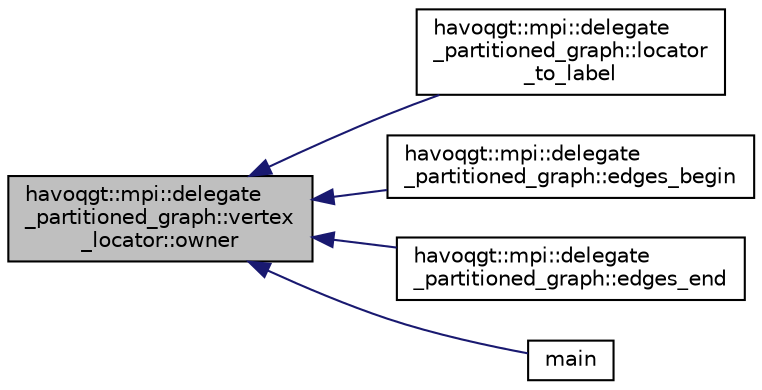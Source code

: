 digraph "havoqgt::mpi::delegate_partitioned_graph::vertex_locator::owner"
{
  edge [fontname="Helvetica",fontsize="10",labelfontname="Helvetica",labelfontsize="10"];
  node [fontname="Helvetica",fontsize="10",shape=record];
  rankdir="LR";
  Node1 [label="havoqgt::mpi::delegate\l_partitioned_graph::vertex\l_locator::owner",height=0.2,width=0.4,color="black", fillcolor="grey75", style="filled", fontcolor="black"];
  Node1 -> Node2 [dir="back",color="midnightblue",fontsize="10",style="solid",fontname="Helvetica"];
  Node2 [label="havoqgt::mpi::delegate\l_partitioned_graph::locator\l_to_label",height=0.2,width=0.4,color="black", fillcolor="white", style="filled",URL="$classhavoqgt_1_1mpi_1_1delegate__partitioned__graph.html#ad0d17583e67e37e3a61e2e4eacd610da",tooltip="Converts a vertex_locator to the vertex label. "];
  Node1 -> Node3 [dir="back",color="midnightblue",fontsize="10",style="solid",fontname="Helvetica"];
  Node3 [label="havoqgt::mpi::delegate\l_partitioned_graph::edges_begin",height=0.2,width=0.4,color="black", fillcolor="white", style="filled",URL="$classhavoqgt_1_1mpi_1_1delegate__partitioned__graph.html#acfe5d711ae37c9ab4f93d6ffcb9c5628",tooltip="Returns a begin iterator for edges of a vertex. "];
  Node1 -> Node4 [dir="back",color="midnightblue",fontsize="10",style="solid",fontname="Helvetica"];
  Node4 [label="havoqgt::mpi::delegate\l_partitioned_graph::edges_end",height=0.2,width=0.4,color="black", fillcolor="white", style="filled",URL="$classhavoqgt_1_1mpi_1_1delegate__partitioned__graph.html#a9bbe7ff781d59cc5b6972c1875e73198",tooltip="Returns an end iterator for edges of a vertex. "];
  Node1 -> Node5 [dir="back",color="midnightblue",fontsize="10",style="solid",fontname="Helvetica"];
  Node5 [label="main",height=0.2,width=0.4,color="black", fillcolor="white", style="filled",URL="$run__bfs_8cpp.html#a3c04138a5bfe5d72780bb7e82a18e627"];
}
